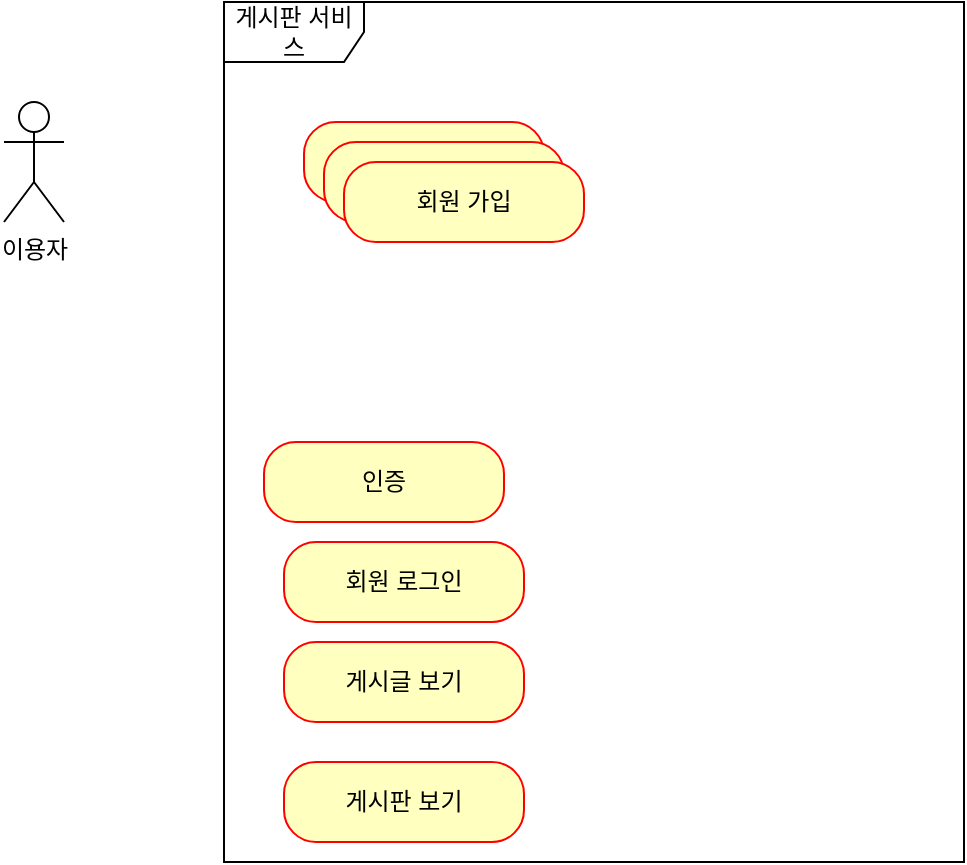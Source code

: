 <mxfile version="23.1.1" type="github">
  <diagram name="페이지-1" id="oXX9z9iStjAOUXH2jKs2">
    <mxGraphModel dx="1434" dy="820" grid="1" gridSize="10" guides="1" tooltips="1" connect="1" arrows="1" fold="1" page="1" pageScale="1" pageWidth="827" pageHeight="1169" math="0" shadow="0">
      <root>
        <mxCell id="0" />
        <mxCell id="1" parent="0" />
        <mxCell id="y6dvj-oc9hmOT8Qe4Xei-1" value="이용자&lt;br&gt;" style="shape=umlActor;verticalLabelPosition=bottom;verticalAlign=top;html=1;" vertex="1" parent="1">
          <mxGeometry x="200" y="360" width="30" height="60" as="geometry" />
        </mxCell>
        <mxCell id="y6dvj-oc9hmOT8Qe4Xei-4" value="게시판 서비스" style="shape=umlFrame;whiteSpace=wrap;html=1;pointerEvents=0;width=70;height=30;" vertex="1" parent="1">
          <mxGeometry x="310" y="310" width="370" height="430" as="geometry" />
        </mxCell>
        <mxCell id="y6dvj-oc9hmOT8Qe4Xei-5" value="회원 가입" style="rounded=1;whiteSpace=wrap;html=1;arcSize=40;fontColor=#000000;fillColor=#ffffc0;strokeColor=#ff0000;" vertex="1" parent="1">
          <mxGeometry x="350" y="370" width="120" height="40" as="geometry" />
        </mxCell>
        <mxCell id="y6dvj-oc9hmOT8Qe4Xei-7" value="회원 가입" style="rounded=1;whiteSpace=wrap;html=1;arcSize=40;fontColor=#000000;fillColor=#ffffc0;strokeColor=#ff0000;" vertex="1" parent="1">
          <mxGeometry x="360" y="380" width="120" height="40" as="geometry" />
        </mxCell>
        <mxCell id="y6dvj-oc9hmOT8Qe4Xei-8" value="회원 가입" style="rounded=1;whiteSpace=wrap;html=1;arcSize=40;fontColor=#000000;fillColor=#ffffc0;strokeColor=#ff0000;" vertex="1" parent="1">
          <mxGeometry x="370" y="390" width="120" height="40" as="geometry" />
        </mxCell>
        <mxCell id="y6dvj-oc9hmOT8Qe4Xei-9" value="인증" style="rounded=1;whiteSpace=wrap;html=1;arcSize=40;fontColor=#000000;fillColor=#ffffc0;strokeColor=#ff0000;" vertex="1" parent="1">
          <mxGeometry x="330" y="530" width="120" height="40" as="geometry" />
        </mxCell>
        <mxCell id="y6dvj-oc9hmOT8Qe4Xei-10" value="회원 로그인" style="rounded=1;whiteSpace=wrap;html=1;arcSize=40;fontColor=#000000;fillColor=#ffffc0;strokeColor=#ff0000;" vertex="1" parent="1">
          <mxGeometry x="340" y="580" width="120" height="40" as="geometry" />
        </mxCell>
        <mxCell id="y6dvj-oc9hmOT8Qe4Xei-11" value="게시글 보기" style="rounded=1;whiteSpace=wrap;html=1;arcSize=40;fontColor=#000000;fillColor=#ffffc0;strokeColor=#ff0000;" vertex="1" parent="1">
          <mxGeometry x="340" y="630" width="120" height="40" as="geometry" />
        </mxCell>
        <mxCell id="y6dvj-oc9hmOT8Qe4Xei-12" value="게시판 보기" style="rounded=1;whiteSpace=wrap;html=1;arcSize=40;fontColor=#000000;fillColor=#ffffc0;strokeColor=#ff0000;" vertex="1" parent="1">
          <mxGeometry x="340" y="690" width="120" height="40" as="geometry" />
        </mxCell>
      </root>
    </mxGraphModel>
  </diagram>
</mxfile>
